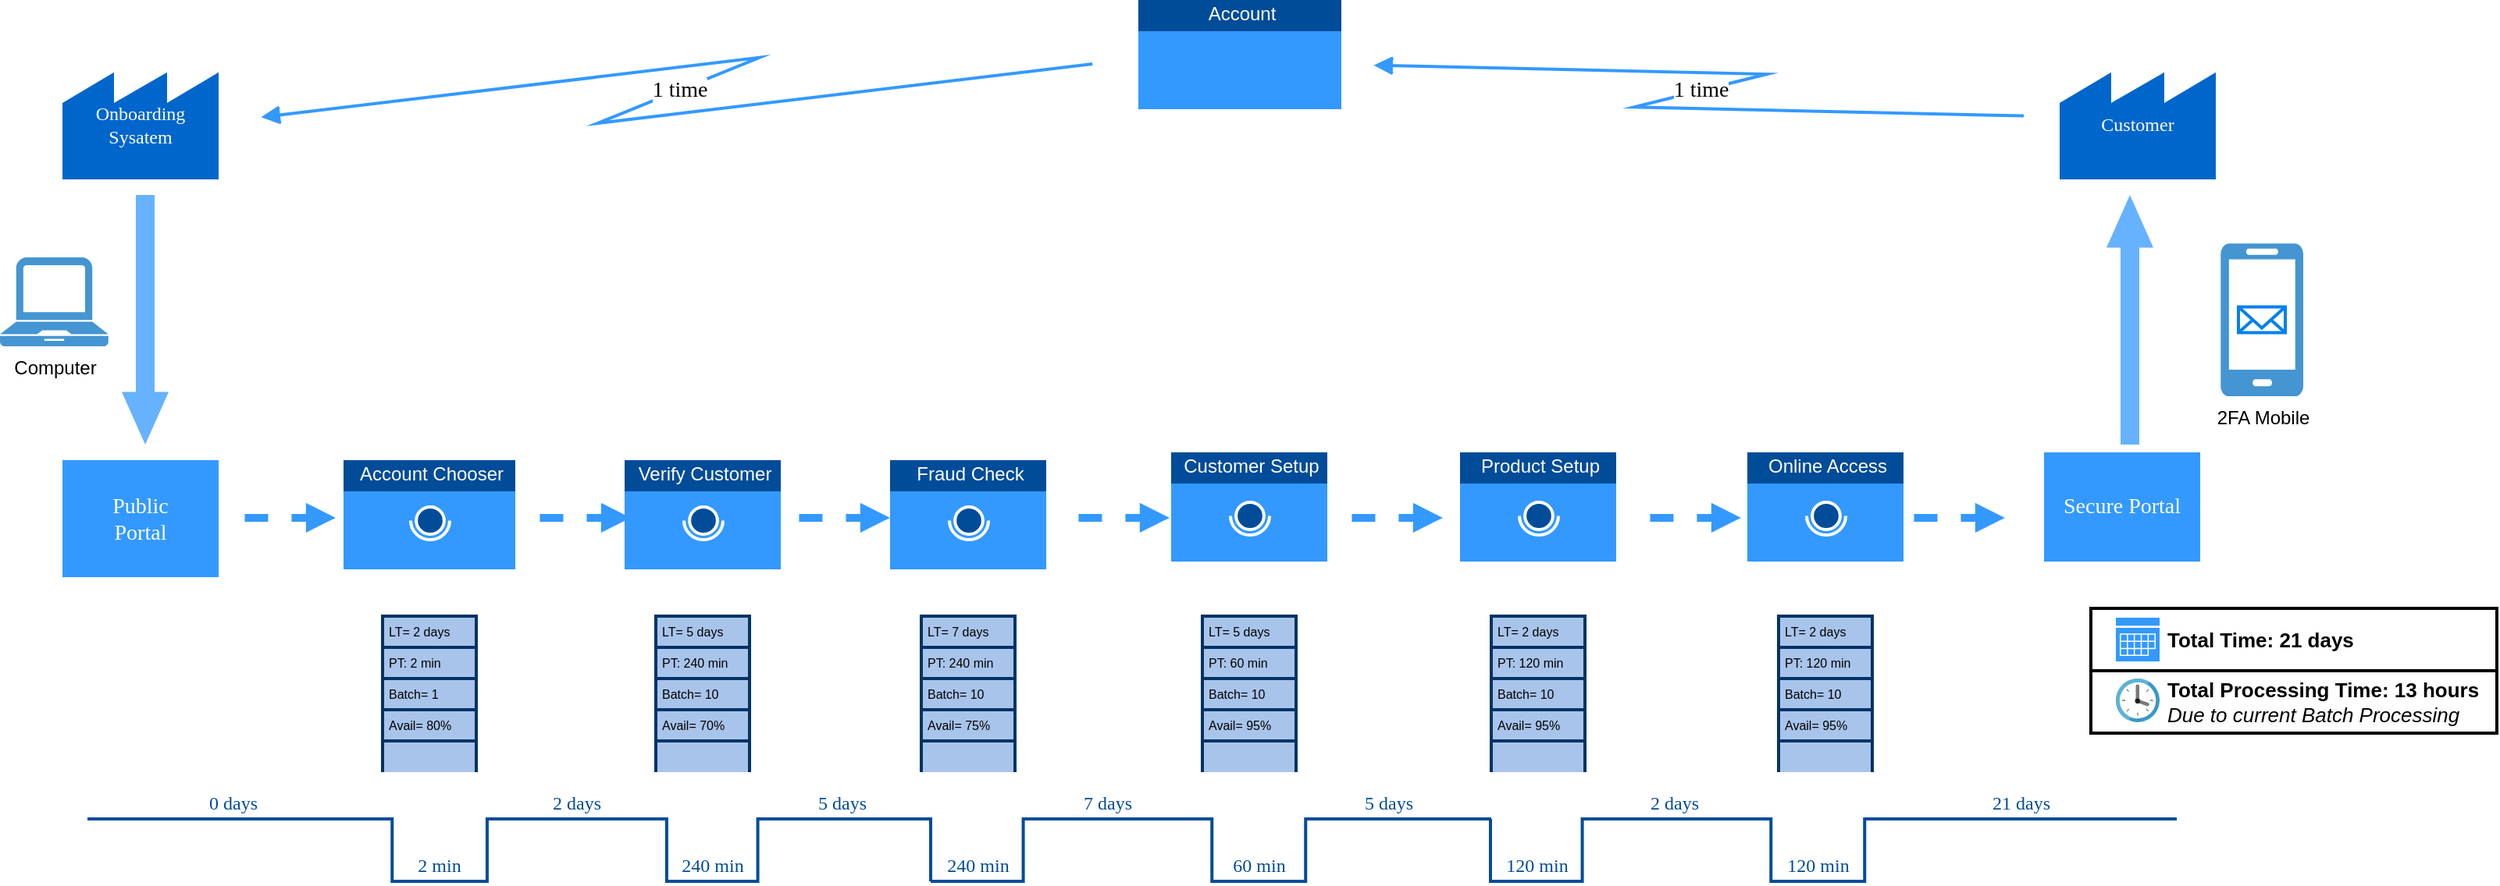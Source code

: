 <mxfile version="26.0.11">
  <diagram id="prtHgNgQTEPvFCAcTncT" name="Page-1">
    <mxGraphModel dx="1624" dy="1644" grid="1" gridSize="10" guides="1" tooltips="1" connect="1" arrows="1" fold="1" page="0" pageScale="1" pageWidth="827" pageHeight="1169" math="0" shadow="0">
      <root>
        <mxCell id="0" />
        <mxCell id="1" parent="0" />
        <mxCell id="fROJW_uFa1HICrX3GJMf-1" value="" style="strokeWidth=1;html=1;shape=mxgraph.lean_mapping.manufacturing_process;fontSize=12;verticalAlign=middle;html=1;align=center;whiteSpace=wrap;rounded=1;fillColor=#3399FF;strokeColor=none;fontColor=#FFFFFF;" vertex="1" parent="1">
          <mxGeometry x="839" y="-600" width="130" height="70" as="geometry" />
        </mxCell>
        <mxCell id="fROJW_uFa1HICrX3GJMf-2" value="Account" style="text;fontSize=12;spacingLeft=2;verticalAlign=top;html=1;align=center;spacingTop=-5;resizeWidth=1;fillColor=#004C99;fontColor=#FFFFFF;" vertex="1" parent="fROJW_uFa1HICrX3GJMf-1">
          <mxGeometry width="130" height="20" as="geometry" />
        </mxCell>
        <mxCell id="fROJW_uFa1HICrX3GJMf-3" value="Onboarding Sysatem" style="strokeWidth=2;html=1;shape=mxgraph.lean_mapping.outside_sources;whiteSpace=wrap;align=center;rounded=1;fillColor=#0066CC;fontFamily=Verdana;fontSize=12;fontColor=#FFFFFF;strokeColor=none;" vertex="1" parent="1">
          <mxGeometry x="150" y="-555" width="100" height="70" as="geometry" />
        </mxCell>
        <mxCell id="fROJW_uFa1HICrX3GJMf-4" value="Customer" style="strokeWidth=2;html=1;shape=mxgraph.lean_mapping.outside_sources;whiteSpace=wrap;align=center;rounded=1;fillColor=#0066CC;fontFamily=Verdana;fontSize=12;fontColor=#FFFFFF;strokeColor=none;" vertex="1" parent="1">
          <mxGeometry x="1429" y="-555" width="100" height="70" as="geometry" />
        </mxCell>
        <mxCell id="fROJW_uFa1HICrX3GJMf-5" value="" style="strokeWidth=2;html=1;shape=mxgraph.lean_mapping.manufacturing_process;fontSize=12;verticalAlign=middle;html=1;align=center;whiteSpace=wrap;rounded=1;fillColor=#3399FF;strokeColor=none;" vertex="1" parent="1">
          <mxGeometry x="330" y="-305" width="110" height="70" as="geometry" />
        </mxCell>
        <mxCell id="fROJW_uFa1HICrX3GJMf-6" value="Account Chooser" style="text;fontSize=12;spacingLeft=2;verticalAlign=top;html=1;align=center;spacingTop=-5;resizeWidth=1;fillColor=#004C99;strokeColor=none;fontColor=#FFFFFF;" vertex="1" parent="fROJW_uFa1HICrX3GJMf-5">
          <mxGeometry width="110.0" height="20" as="geometry" />
        </mxCell>
        <mxCell id="fROJW_uFa1HICrX3GJMf-7" value="" style="verticalLabelPosition=middle;html=1;verticalAlign=middle;strokeWidth=2;shape=mxgraph.lean_mapping.operator;rounded=1;fillColor=#004C99;fontFamily=Verdana;fontSize=12;fontColor=#FFFFFF;align=right;strokeColor=#FFFFFF;labelPosition=left;" vertex="1" parent="fROJW_uFa1HICrX3GJMf-5">
          <mxGeometry x="43" y="30" width="25" height="21" as="geometry" />
        </mxCell>
        <mxCell id="fROJW_uFa1HICrX3GJMf-8" value="" style="strokeWidth=2;html=1;shape=mxgraph.lean_mapping.manufacturing_process;fontSize=12;verticalAlign=middle;html=1;align=center;whiteSpace=wrap;rounded=1;fillColor=#3399FF;strokeColor=none;" vertex="1" parent="1">
          <mxGeometry x="510" y="-305" width="100" height="70" as="geometry" />
        </mxCell>
        <mxCell id="fROJW_uFa1HICrX3GJMf-9" value="Verify Customer" style="text;fontSize=12;spacingLeft=2;verticalAlign=top;html=1;align=center;spacingTop=-5;resizeWidth=1;fillColor=#004C99;strokeColor=none;fontColor=#FFFFFF;" vertex="1" parent="fROJW_uFa1HICrX3GJMf-8">
          <mxGeometry width="100" height="20" as="geometry" />
        </mxCell>
        <mxCell id="fROJW_uFa1HICrX3GJMf-10" value="" style="verticalLabelPosition=middle;html=1;verticalAlign=middle;strokeWidth=2;shape=mxgraph.lean_mapping.operator;rounded=1;fillColor=#004C99;fontFamily=Verdana;fontSize=12;fontColor=#FFFFFF;align=right;strokeColor=#FFFFFF;labelPosition=left;" vertex="1" parent="fROJW_uFa1HICrX3GJMf-8">
          <mxGeometry x="38" y="30" width="25" height="21" as="geometry" />
        </mxCell>
        <mxCell id="fROJW_uFa1HICrX3GJMf-11" value="" style="strokeWidth=2;html=1;shape=mxgraph.lean_mapping.manufacturing_process;fontSize=12;verticalAlign=middle;html=1;align=center;whiteSpace=wrap;rounded=1;fillColor=#3399FF;strokeColor=none;" vertex="1" parent="1">
          <mxGeometry x="680" y="-305" width="100" height="70" as="geometry" />
        </mxCell>
        <mxCell id="fROJW_uFa1HICrX3GJMf-12" value="Fraud Check" style="text;fontSize=12;spacingLeft=2;verticalAlign=top;html=1;align=center;spacingTop=-5;resizeWidth=1;fillColor=#004C99;strokeColor=none;fontColor=#FFFFFF;" vertex="1" parent="fROJW_uFa1HICrX3GJMf-11">
          <mxGeometry width="100" height="20" as="geometry" />
        </mxCell>
        <mxCell id="fROJW_uFa1HICrX3GJMf-13" value="" style="verticalLabelPosition=middle;html=1;verticalAlign=middle;strokeWidth=2;shape=mxgraph.lean_mapping.operator;rounded=1;fillColor=#004C99;fontFamily=Verdana;fontSize=12;fontColor=#FFFFFF;align=right;strokeColor=#FFFFFF;labelPosition=left;" vertex="1" parent="fROJW_uFa1HICrX3GJMf-11">
          <mxGeometry x="38" y="30" width="25" height="21" as="geometry" />
        </mxCell>
        <mxCell id="fROJW_uFa1HICrX3GJMf-14" value="" style="strokeWidth=2;html=1;shape=mxgraph.lean_mapping.manufacturing_process;fontSize=12;verticalAlign=middle;html=1;align=center;whiteSpace=wrap;rounded=1;fillColor=#3399FF;strokeColor=none;" vertex="1" parent="1">
          <mxGeometry x="860" y="-310" width="100" height="70" as="geometry" />
        </mxCell>
        <mxCell id="fROJW_uFa1HICrX3GJMf-15" value="Customer Setup" style="text;fontSize=12;spacingLeft=2;verticalAlign=top;html=1;align=center;spacingTop=-5;resizeWidth=1;fillColor=#004C99;strokeColor=none;fontColor=#FFFFFF;" vertex="1" parent="fROJW_uFa1HICrX3GJMf-14">
          <mxGeometry width="100" height="20" as="geometry" />
        </mxCell>
        <mxCell id="fROJW_uFa1HICrX3GJMf-16" value="" style="verticalLabelPosition=middle;html=1;verticalAlign=middle;strokeWidth=2;shape=mxgraph.lean_mapping.operator;rounded=1;fillColor=#004C99;fontFamily=Verdana;fontSize=12;fontColor=#FFFFFF;align=right;strokeColor=#FFFFFF;labelPosition=left;" vertex="1" parent="fROJW_uFa1HICrX3GJMf-14">
          <mxGeometry x="38" y="32" width="25" height="21" as="geometry" />
        </mxCell>
        <mxCell id="fROJW_uFa1HICrX3GJMf-17" value="" style="html=1;shadow=0;dashed=0;align=center;verticalAlign=middle;shape=mxgraph.arrows2.arrow;dy=0.6;dx=33.71;direction=south;notch=0;rounded=1;strokeColor=none;strokeWidth=2;fillColor=#66B2FF;fontFamily=Verdana;fontSize=14;fontColor=#000000;" vertex="1" parent="1">
          <mxGeometry x="188" y="-475" width="30" height="160" as="geometry" />
        </mxCell>
        <mxCell id="fROJW_uFa1HICrX3GJMf-18" value="&lt;div&gt;Public&lt;/div&gt;Portal" style="strokeWidth=2;html=1;shape=mxgraph.lean_mapping.schedule;whiteSpace=wrap;align=center;rounded=1;fillColor=#3399FF;fontFamily=Verdana;fontSize=14;fontColor=#FFFFFF;strokeColor=none;" vertex="1" parent="1">
          <mxGeometry x="150" y="-305" width="100" height="75" as="geometry" />
        </mxCell>
        <mxCell id="fROJW_uFa1HICrX3GJMf-19" value="Secure Portal" style="strokeWidth=2;html=1;shape=mxgraph.lean_mapping.schedule;whiteSpace=wrap;align=center;rounded=1;fillColor=#3399FF;fontFamily=Verdana;fontSize=14;fontColor=#FFFFFF;strokeColor=none;" vertex="1" parent="1">
          <mxGeometry x="1419" y="-310" width="100" height="70" as="geometry" />
        </mxCell>
        <mxCell id="fROJW_uFa1HICrX3GJMf-20" value="1 time" style="shape=mxgraph.lean_mapping.electronic_info_flow_edge;html=1;startSize=5;endSize=5;jettySize=auto;orthogonalLoop=1;strokeColor=#3399FF;strokeWidth=2;fontFamily=Verdana;fontSize=14;fontColor=#000000;" edge="1" parent="1" source="fROJW_uFa1HICrX3GJMf-1" target="fROJW_uFa1HICrX3GJMf-3">
          <mxGeometry width="100" height="100" relative="1" as="geometry">
            <mxPoint x="600" y="-525" as="sourcePoint" />
            <mxPoint x="310" y="-505" as="targetPoint" />
          </mxGeometry>
        </mxCell>
        <mxCell id="fROJW_uFa1HICrX3GJMf-21" value="1 time" style="shape=mxgraph.lean_mapping.electronic_info_flow_edge;html=1;startSize=5;endSize=5;jettySize=auto;orthogonalLoop=1;strokeColor=#3399FF;strokeWidth=2;fontFamily=Verdana;fontSize=14;fontColor=#000000;" edge="1" parent="1" source="fROJW_uFa1HICrX3GJMf-4" target="fROJW_uFa1HICrX3GJMf-1">
          <mxGeometry width="100" height="100" relative="1" as="geometry">
            <mxPoint x="1060" y="-535" as="sourcePoint" />
            <mxPoint x="760" y="-525" as="targetPoint" />
          </mxGeometry>
        </mxCell>
        <mxCell id="fROJW_uFa1HICrX3GJMf-22" value="" style="verticalLabelPosition=bottom;html=1;verticalAlign=top;strokeWidth=2;shape=mxgraph.lean_mapping.timeline2;dx1=0;dy1=0;dx2=195.125;dy2=0.97;dx3=255.958;dy3=0;dx4=370.958;dy4=0.866;dx5=429.292;dy5=0;dy6=1;rounded=1;fillColor=#0066CC;fontFamily=Verdana;fontSize=12;fontColor=#FFFFFF;align=center;strokeColor=#004C99;" vertex="1" parent="1">
          <mxGeometry x="166" y="-75" width="540" height="40" as="geometry" />
        </mxCell>
        <mxCell id="fROJW_uFa1HICrX3GJMf-27" value="" style="html=1;shadow=0;dashed=0;align=center;verticalAlign=middle;shape=mxgraph.arrows2.arrow;dy=0.6;dx=33.71;direction=south;notch=0;rounded=1;strokeColor=none;strokeWidth=2;fillColor=#66B2FF;fontFamily=Verdana;fontSize=14;fontColor=#000000;rotation=-180;" vertex="1" parent="1">
          <mxGeometry x="1459" y="-475" width="30" height="160" as="geometry" />
        </mxCell>
        <mxCell id="fROJW_uFa1HICrX3GJMf-29" value="" style="strokeWidth=2;html=1;shape=mxgraph.lean_mapping.data_box;html=1;rounded=1;fillColor=#A9C4EB;fontFamily=Verdana;fontSize=12;fontColor=#FFFFFF;align=center;strokeColor=#003366;" vertex="1" parent="1">
          <mxGeometry x="355" y="-205" width="60" height="100" as="geometry" />
        </mxCell>
        <mxCell id="fROJW_uFa1HICrX3GJMf-30" value="LT= 2 days" style="text;fontSize=8;spacingLeft=2;verticalAlign=middle;html=1;" vertex="1" parent="fROJW_uFa1HICrX3GJMf-29">
          <mxGeometry width="60" height="20" as="geometry" />
        </mxCell>
        <mxCell id="fROJW_uFa1HICrX3GJMf-31" value="PT: 2 min" style="text;fontSize=8;spacingLeft=2;verticalAlign=middle;html=1;" vertex="1" parent="fROJW_uFa1HICrX3GJMf-29">
          <mxGeometry y="20" width="60" height="20" as="geometry" />
        </mxCell>
        <mxCell id="fROJW_uFa1HICrX3GJMf-32" value="Batch= 1" style="text;fontSize=8;spacingLeft=2;verticalAlign=middle;html=1;" vertex="1" parent="fROJW_uFa1HICrX3GJMf-29">
          <mxGeometry y="40" width="60" height="20" as="geometry" />
        </mxCell>
        <mxCell id="fROJW_uFa1HICrX3GJMf-33" value="Avail= 80%" style="text;fontSize=8;spacingLeft=2;verticalAlign=middle;html=1;" vertex="1" parent="fROJW_uFa1HICrX3GJMf-29">
          <mxGeometry y="60" width="60" height="20" as="geometry" />
        </mxCell>
        <mxCell id="fROJW_uFa1HICrX3GJMf-34" value="" style="strokeWidth=2;html=1;shape=mxgraph.lean_mapping.data_box;html=1;rounded=1;fillColor=#A9C4EB;fontFamily=Verdana;fontSize=12;fontColor=#FFFFFF;align=center;strokeColor=#003366;" vertex="1" parent="1">
          <mxGeometry x="530" y="-205" width="60" height="100" as="geometry" />
        </mxCell>
        <mxCell id="fROJW_uFa1HICrX3GJMf-35" value="LT= 5 days" style="text;fontSize=8;spacingLeft=2;verticalAlign=middle;html=1;" vertex="1" parent="fROJW_uFa1HICrX3GJMf-34">
          <mxGeometry width="60" height="20" as="geometry" />
        </mxCell>
        <mxCell id="fROJW_uFa1HICrX3GJMf-36" value="PT: 240 min" style="text;fontSize=8;spacingLeft=2;verticalAlign=middle;html=1;" vertex="1" parent="fROJW_uFa1HICrX3GJMf-34">
          <mxGeometry y="20" width="60" height="20" as="geometry" />
        </mxCell>
        <mxCell id="fROJW_uFa1HICrX3GJMf-37" value="Batch= 10" style="text;fontSize=8;spacingLeft=2;verticalAlign=middle;html=1;" vertex="1" parent="fROJW_uFa1HICrX3GJMf-34">
          <mxGeometry y="40" width="60" height="20" as="geometry" />
        </mxCell>
        <mxCell id="fROJW_uFa1HICrX3GJMf-38" value="Avail= 70%" style="text;fontSize=8;spacingLeft=2;verticalAlign=middle;html=1;" vertex="1" parent="fROJW_uFa1HICrX3GJMf-34">
          <mxGeometry y="60" width="60" height="20" as="geometry" />
        </mxCell>
        <mxCell id="fROJW_uFa1HICrX3GJMf-39" value="" style="text;fontSize=8;spacingLeft=2;verticalAlign=middle;html=1;" vertex="1" parent="fROJW_uFa1HICrX3GJMf-34">
          <mxGeometry y="80" width="60" height="20" as="geometry" />
        </mxCell>
        <mxCell id="fROJW_uFa1HICrX3GJMf-40" value="" style="strokeWidth=2;html=1;shape=mxgraph.lean_mapping.data_box;html=1;rounded=1;fillColor=#A9C4EB;fontFamily=Verdana;fontSize=12;fontColor=#FFFFFF;align=center;strokeColor=#003366;" vertex="1" parent="1">
          <mxGeometry x="700" y="-205" width="60" height="100" as="geometry" />
        </mxCell>
        <mxCell id="fROJW_uFa1HICrX3GJMf-41" value="LT= 7 days" style="text;fontSize=8;spacingLeft=2;verticalAlign=middle;html=1;" vertex="1" parent="fROJW_uFa1HICrX3GJMf-40">
          <mxGeometry width="60" height="20" as="geometry" />
        </mxCell>
        <mxCell id="fROJW_uFa1HICrX3GJMf-42" value="PT: 240 min" style="text;fontSize=8;spacingLeft=2;verticalAlign=middle;html=1;" vertex="1" parent="fROJW_uFa1HICrX3GJMf-40">
          <mxGeometry y="20" width="60" height="20" as="geometry" />
        </mxCell>
        <mxCell id="fROJW_uFa1HICrX3GJMf-43" value="Batch= 10&amp;nbsp;" style="text;fontSize=8;spacingLeft=2;verticalAlign=middle;html=1;" vertex="1" parent="fROJW_uFa1HICrX3GJMf-40">
          <mxGeometry y="40" width="60" height="20" as="geometry" />
        </mxCell>
        <mxCell id="fROJW_uFa1HICrX3GJMf-44" value="Avail= 75%" style="text;fontSize=8;spacingLeft=2;verticalAlign=middle;html=1;" vertex="1" parent="fROJW_uFa1HICrX3GJMf-40">
          <mxGeometry y="60" width="60" height="20" as="geometry" />
        </mxCell>
        <mxCell id="fROJW_uFa1HICrX3GJMf-45" value="" style="text;fontSize=8;spacingLeft=2;verticalAlign=middle;html=1;" vertex="1" parent="fROJW_uFa1HICrX3GJMf-40">
          <mxGeometry y="80" width="60" height="20" as="geometry" />
        </mxCell>
        <mxCell id="fROJW_uFa1HICrX3GJMf-46" value="" style="strokeWidth=2;html=1;shape=mxgraph.lean_mapping.data_box;html=1;rounded=1;fillColor=#A9C4EB;fontFamily=Verdana;fontSize=12;fontColor=#FFFFFF;align=center;strokeColor=#003366;" vertex="1" parent="1">
          <mxGeometry x="880" y="-205" width="60" height="100" as="geometry" />
        </mxCell>
        <mxCell id="fROJW_uFa1HICrX3GJMf-47" value="LT= 5 days" style="text;fontSize=8;spacingLeft=2;verticalAlign=middle;html=1;" vertex="1" parent="fROJW_uFa1HICrX3GJMf-46">
          <mxGeometry width="60" height="20" as="geometry" />
        </mxCell>
        <mxCell id="fROJW_uFa1HICrX3GJMf-48" value="PT: 60 min" style="text;fontSize=8;spacingLeft=2;verticalAlign=middle;html=1;" vertex="1" parent="fROJW_uFa1HICrX3GJMf-46">
          <mxGeometry y="20" width="60" height="20" as="geometry" />
        </mxCell>
        <mxCell id="fROJW_uFa1HICrX3GJMf-49" value="Batch= 10&amp;nbsp;" style="text;fontSize=8;spacingLeft=2;verticalAlign=middle;html=1;" vertex="1" parent="fROJW_uFa1HICrX3GJMf-46">
          <mxGeometry y="40" width="60" height="20" as="geometry" />
        </mxCell>
        <mxCell id="fROJW_uFa1HICrX3GJMf-50" value="Avail= 95%" style="text;fontSize=8;spacingLeft=2;verticalAlign=middle;html=1;" vertex="1" parent="fROJW_uFa1HICrX3GJMf-46">
          <mxGeometry y="60" width="60" height="20" as="geometry" />
        </mxCell>
        <mxCell id="fROJW_uFa1HICrX3GJMf-51" value="" style="text;fontSize=8;spacingLeft=2;verticalAlign=middle;html=1;" vertex="1" parent="fROJW_uFa1HICrX3GJMf-46">
          <mxGeometry y="80" width="60" height="20" as="geometry" />
        </mxCell>
        <mxCell id="fROJW_uFa1HICrX3GJMf-52" value="" style="verticalLabelPosition=bottom;html=1;verticalAlign=top;strokeWidth=2;shape=mxgraph.lean_mapping.timeline2;dx1=0;dy1=0.991;dx2=59.292;dy2=0;dx3=180.125;dy3=0.845;dx4=240.125;dy4=0;dx5=269.292;dy5=0;dy6=0;rounded=1;fillColor=#0066CC;fontFamily=Verdana;fontSize=12;fontColor=#FFFFFF;align=center;strokeColor=#004C99;" vertex="1" parent="1">
          <mxGeometry x="1064" y="-75" width="440" height="40" as="geometry" />
        </mxCell>
        <mxCell id="fROJW_uFa1HICrX3GJMf-53" value="0 days" style="text;html=1;resizable=0;points=[];autosize=1;align=center;verticalAlign=top;spacingTop=-4;fontSize=12;fontFamily=Verdana;fontColor=#004C99;" vertex="1" parent="1">
          <mxGeometry x="230" y="-95" width="58" height="20" as="geometry" />
        </mxCell>
        <mxCell id="fROJW_uFa1HICrX3GJMf-54" value="2 min" style="text;html=1;resizable=0;points=[];autosize=1;align=center;verticalAlign=top;spacingTop=-4;fontSize=12;fontFamily=Verdana;fontColor=#004C99;" vertex="1" parent="1">
          <mxGeometry x="366" y="-55" width="50" height="20" as="geometry" />
        </mxCell>
        <mxCell id="fROJW_uFa1HICrX3GJMf-55" value="2 days" style="text;html=1;resizable=0;points=[];autosize=1;align=center;verticalAlign=top;spacingTop=-4;fontSize=12;fontFamily=Verdana;fontColor=#004C99;" vertex="1" parent="1">
          <mxGeometry x="450" y="-95" width="58" height="20" as="geometry" />
        </mxCell>
        <mxCell id="fROJW_uFa1HICrX3GJMf-56" value="240 min" style="text;html=1;resizable=0;points=[];autosize=1;align=center;verticalAlign=top;spacingTop=-4;fontSize=12;fontFamily=Verdana;fontColor=#004C99;" vertex="1" parent="1">
          <mxGeometry x="532" y="-55" width="68" height="20" as="geometry" />
        </mxCell>
        <mxCell id="fROJW_uFa1HICrX3GJMf-57" value="5 days" style="text;html=1;resizable=0;points=[];autosize=1;align=center;verticalAlign=top;spacingTop=-4;fontSize=12;fontFamily=Verdana;fontColor=#004C99;" vertex="1" parent="1">
          <mxGeometry x="620" y="-95" width="58" height="20" as="geometry" />
        </mxCell>
        <mxCell id="fROJW_uFa1HICrX3GJMf-58" value="120 min" style="text;html=1;resizable=0;points=[];autosize=1;align=center;verticalAlign=top;spacingTop=-4;fontSize=12;fontFamily=Verdana;fontColor=#004C99;" vertex="1" parent="1">
          <mxGeometry x="1060" y="-55" width="68" height="20" as="geometry" />
        </mxCell>
        <mxCell id="fROJW_uFa1HICrX3GJMf-59" value="2 days" style="text;html=1;resizable=0;points=[];autosize=1;align=center;verticalAlign=top;spacingTop=-4;fontSize=12;fontFamily=Verdana;fontColor=#004C99;" vertex="1" parent="1">
          <mxGeometry x="1153" y="-95" width="58" height="20" as="geometry" />
        </mxCell>
        <mxCell id="fROJW_uFa1HICrX3GJMf-60" value="120 min" style="text;html=1;resizable=0;points=[];autosize=1;align=center;verticalAlign=top;spacingTop=-4;fontSize=12;fontFamily=Verdana;fontColor=#004C99;" vertex="1" parent="1">
          <mxGeometry x="1240" y="-55" width="68" height="20" as="geometry" />
        </mxCell>
        <mxCell id="fROJW_uFa1HICrX3GJMf-61" value="21 days" style="text;html=1;resizable=0;points=[];autosize=1;align=center;verticalAlign=top;spacingTop=-4;fontSize=12;fontFamily=Verdana;fontColor=#004C99;" vertex="1" parent="1">
          <mxGeometry x="1369" y="-95" width="70" height="20" as="geometry" />
        </mxCell>
        <mxCell id="fROJW_uFa1HICrX3GJMf-62" value="" style="strokeWidth=2;html=1;shape=mxgraph.lean_mapping.manufacturing_process;fontSize=12;verticalAlign=middle;html=1;align=center;whiteSpace=wrap;rounded=1;fillColor=#3399FF;strokeColor=none;" vertex="1" parent="1">
          <mxGeometry x="1045" y="-310" width="100" height="70" as="geometry" />
        </mxCell>
        <mxCell id="fROJW_uFa1HICrX3GJMf-63" value="Product Setup" style="text;fontSize=12;spacingLeft=2;verticalAlign=top;html=1;align=center;spacingTop=-5;resizeWidth=1;fillColor=#004C99;strokeColor=none;fontColor=#FFFFFF;" vertex="1" parent="fROJW_uFa1HICrX3GJMf-62">
          <mxGeometry width="100" height="20" as="geometry" />
        </mxCell>
        <mxCell id="fROJW_uFa1HICrX3GJMf-64" value="" style="verticalLabelPosition=middle;html=1;verticalAlign=middle;strokeWidth=2;shape=mxgraph.lean_mapping.operator;rounded=1;fillColor=#004C99;fontFamily=Verdana;fontSize=12;fontColor=#FFFFFF;align=right;strokeColor=#FFFFFF;labelPosition=left;" vertex="1" parent="fROJW_uFa1HICrX3GJMf-62">
          <mxGeometry x="38" y="32" width="25" height="21" as="geometry" />
        </mxCell>
        <mxCell id="fROJW_uFa1HICrX3GJMf-66" value="" style="strokeWidth=2;html=1;shape=mxgraph.lean_mapping.data_box;html=1;rounded=1;fillColor=#A9C4EB;fontFamily=Verdana;fontSize=12;fontColor=#FFFFFF;align=center;strokeColor=#003366;" vertex="1" parent="1">
          <mxGeometry x="1065" y="-205" width="60" height="100" as="geometry" />
        </mxCell>
        <mxCell id="fROJW_uFa1HICrX3GJMf-67" value="LT= 2 days" style="text;fontSize=8;spacingLeft=2;verticalAlign=middle;html=1;" vertex="1" parent="fROJW_uFa1HICrX3GJMf-66">
          <mxGeometry width="60" height="20" as="geometry" />
        </mxCell>
        <mxCell id="fROJW_uFa1HICrX3GJMf-68" value="PT: 120 min" style="text;fontSize=8;spacingLeft=2;verticalAlign=middle;html=1;" vertex="1" parent="fROJW_uFa1HICrX3GJMf-66">
          <mxGeometry y="20" width="60" height="20" as="geometry" />
        </mxCell>
        <mxCell id="fROJW_uFa1HICrX3GJMf-69" value="Batch= 10&amp;nbsp;" style="text;fontSize=8;spacingLeft=2;verticalAlign=middle;html=1;" vertex="1" parent="fROJW_uFa1HICrX3GJMf-66">
          <mxGeometry y="40" width="60" height="20" as="geometry" />
        </mxCell>
        <mxCell id="fROJW_uFa1HICrX3GJMf-70" value="Avail= 95%" style="text;fontSize=8;spacingLeft=2;verticalAlign=middle;html=1;" vertex="1" parent="fROJW_uFa1HICrX3GJMf-66">
          <mxGeometry y="60" width="60" height="20" as="geometry" />
        </mxCell>
        <mxCell id="fROJW_uFa1HICrX3GJMf-71" value="" style="text;fontSize=8;spacingLeft=2;verticalAlign=middle;html=1;" vertex="1" parent="fROJW_uFa1HICrX3GJMf-66">
          <mxGeometry y="80" width="60" height="20" as="geometry" />
        </mxCell>
        <mxCell id="fROJW_uFa1HICrX3GJMf-72" value="" style="strokeWidth=2;html=1;shape=mxgraph.lean_mapping.manufacturing_process;fontSize=12;verticalAlign=middle;html=1;align=center;whiteSpace=wrap;rounded=1;fillColor=#3399FF;strokeColor=none;" vertex="1" parent="1">
          <mxGeometry x="1229" y="-310" width="100" height="70" as="geometry" />
        </mxCell>
        <mxCell id="fROJW_uFa1HICrX3GJMf-73" value="Online Access" style="text;fontSize=12;spacingLeft=2;verticalAlign=top;html=1;align=center;spacingTop=-5;resizeWidth=1;fillColor=#004C99;strokeColor=none;fontColor=#FFFFFF;" vertex="1" parent="fROJW_uFa1HICrX3GJMf-72">
          <mxGeometry width="100" height="20" as="geometry" />
        </mxCell>
        <mxCell id="fROJW_uFa1HICrX3GJMf-74" value="" style="verticalLabelPosition=middle;html=1;verticalAlign=middle;strokeWidth=2;shape=mxgraph.lean_mapping.operator;rounded=1;fillColor=#004C99;fontFamily=Verdana;fontSize=12;fontColor=#FFFFFF;align=right;strokeColor=#FFFFFF;labelPosition=left;" vertex="1" parent="fROJW_uFa1HICrX3GJMf-72">
          <mxGeometry x="38" y="32" width="25" height="21" as="geometry" />
        </mxCell>
        <mxCell id="fROJW_uFa1HICrX3GJMf-76" value="" style="strokeWidth=2;html=1;shape=mxgraph.lean_mapping.data_box;html=1;rounded=1;fillColor=#A9C4EB;fontFamily=Verdana;fontSize=12;fontColor=#FFFFFF;align=center;strokeColor=#003366;" vertex="1" parent="1">
          <mxGeometry x="1249" y="-205" width="60" height="100" as="geometry" />
        </mxCell>
        <mxCell id="fROJW_uFa1HICrX3GJMf-77" value="LT= 2 days" style="text;fontSize=8;spacingLeft=2;verticalAlign=middle;html=1;" vertex="1" parent="fROJW_uFa1HICrX3GJMf-76">
          <mxGeometry width="60" height="20" as="geometry" />
        </mxCell>
        <mxCell id="fROJW_uFa1HICrX3GJMf-78" value="PT: 120 min" style="text;fontSize=8;spacingLeft=2;verticalAlign=middle;html=1;" vertex="1" parent="fROJW_uFa1HICrX3GJMf-76">
          <mxGeometry y="20" width="60" height="20" as="geometry" />
        </mxCell>
        <mxCell id="fROJW_uFa1HICrX3GJMf-79" value="Batch= 10" style="text;fontSize=8;spacingLeft=2;verticalAlign=middle;html=1;" vertex="1" parent="fROJW_uFa1HICrX3GJMf-76">
          <mxGeometry y="40" width="60" height="20" as="geometry" />
        </mxCell>
        <mxCell id="fROJW_uFa1HICrX3GJMf-80" value="Avail= 95%" style="text;fontSize=8;spacingLeft=2;verticalAlign=middle;html=1;" vertex="1" parent="fROJW_uFa1HICrX3GJMf-76">
          <mxGeometry y="60" width="60" height="20" as="geometry" />
        </mxCell>
        <mxCell id="fROJW_uFa1HICrX3GJMf-81" value="" style="text;fontSize=8;spacingLeft=2;verticalAlign=middle;html=1;" vertex="1" parent="fROJW_uFa1HICrX3GJMf-76">
          <mxGeometry y="80" width="60" height="20" as="geometry" />
        </mxCell>
        <mxCell id="fROJW_uFa1HICrX3GJMf-82" value="" style="verticalLabelPosition=bottom;html=1;verticalAlign=top;strokeWidth=2;shape=mxgraph.lean_mapping.timeline2;dx1=0;dy1=0.991;dx2=59.292;dy2=0;dx3=180.125;dy3=0.845;dx4=240.125;dy4=0;dx5=269.292;dy5=0;dy6=0;rounded=1;fillColor=#0066CC;fontFamily=Verdana;fontSize=12;fontColor=#FFFFFF;align=center;strokeColor=#004C99;" vertex="1" parent="1">
          <mxGeometry x="706" y="-75" width="359" height="40" as="geometry" />
        </mxCell>
        <mxCell id="fROJW_uFa1HICrX3GJMf-83" value="7 days" style="text;html=1;resizable=0;points=[];autosize=1;align=center;verticalAlign=top;spacingTop=-4;fontSize=12;fontFamily=Verdana;fontColor=#004C99;" vertex="1" parent="1">
          <mxGeometry x="790" y="-95" width="58" height="20" as="geometry" />
        </mxCell>
        <mxCell id="fROJW_uFa1HICrX3GJMf-84" value="240 min" style="text;html=1;resizable=0;points=[];autosize=1;align=center;verticalAlign=top;spacingTop=-4;fontSize=12;fontFamily=Verdana;fontColor=#004C99;" vertex="1" parent="1">
          <mxGeometry x="702" y="-55" width="68" height="20" as="geometry" />
        </mxCell>
        <mxCell id="fROJW_uFa1HICrX3GJMf-85" value="5 days" style="text;html=1;resizable=0;points=[];autosize=1;align=center;verticalAlign=top;spacingTop=-4;fontSize=12;fontFamily=Verdana;fontColor=#004C99;" vertex="1" parent="1">
          <mxGeometry x="970" y="-95" width="58" height="20" as="geometry" />
        </mxCell>
        <mxCell id="fROJW_uFa1HICrX3GJMf-86" value="60 min" style="text;html=1;resizable=0;points=[];autosize=1;align=center;verticalAlign=top;spacingTop=-4;fontSize=12;fontFamily=Verdana;fontColor=#004C99;" vertex="1" parent="1">
          <mxGeometry x="886" y="-55" width="60" height="20" as="geometry" />
        </mxCell>
        <mxCell id="fROJW_uFa1HICrX3GJMf-87" value="" style="line;strokeWidth=2;rotatable=0;dashed=0;labelPosition=right;align=left;verticalAlign=middle;spacingTop=0;spacingLeft=6;points=[];portConstraint=eastwest;direction=south;fillColor=light-dark(#ffffff, #ededed);strokeColor=light-dark(#004c99, #ededed);" vertex="1" parent="1">
          <mxGeometry x="1057" y="-75" width="15" height="41" as="geometry" />
        </mxCell>
        <mxCell id="fROJW_uFa1HICrX3GJMf-88" value="Computer" style="pointerEvents=1;shadow=0;dashed=0;html=1;strokeColor=none;fillColor=#4495D1;labelPosition=center;verticalLabelPosition=bottom;verticalAlign=top;align=center;outlineConnect=0;shape=mxgraph.veeam.laptop;" vertex="1" parent="1">
          <mxGeometry x="110" y="-435" width="69.4" height="57" as="geometry" />
        </mxCell>
        <mxCell id="fROJW_uFa1HICrX3GJMf-89" value="2FA Mobile" style="verticalLabelPosition=bottom;html=1;verticalAlign=top;align=center;strokeColor=none;fillColor=#4495D1;shape=mxgraph.azure.mobile;pointerEvents=1;" vertex="1" parent="1">
          <mxGeometry x="1532" y="-444" width="53" height="98" as="geometry" />
        </mxCell>
        <mxCell id="fROJW_uFa1HICrX3GJMf-90" value="" style="html=1;verticalLabelPosition=bottom;align=center;labelBackgroundColor=#ffffff;verticalAlign=top;strokeWidth=2;strokeColor=#0080F0;shadow=0;dashed=0;shape=mxgraph.ios7.icons.mail;" vertex="1" parent="1">
          <mxGeometry x="1543.5" y="-403.25" width="30" height="16.5" as="geometry" />
        </mxCell>
        <mxCell id="fROJW_uFa1HICrX3GJMf-91" value="" style="group" vertex="1" connectable="0" parent="1">
          <mxGeometry x="1449" y="-210" width="260" height="80" as="geometry" />
        </mxCell>
        <mxCell id="fROJW_uFa1HICrX3GJMf-92" value="&lt;span style=&quot;text-wrap-mode: nowrap;&quot;&gt;&lt;span style=&quot;white-space: pre;&quot;&gt;&#x9;&lt;/span&gt;&amp;nbsp; &amp;nbsp; &amp;nbsp;Total Processing Time: 13 hours&lt;/span&gt;&lt;div style=&quot;&quot;&gt;&lt;span style=&quot;text-wrap-mode: nowrap; font-weight: normal;&quot;&gt;&lt;i&gt;&lt;span style=&quot;white-space: pre;&quot;&gt;&#x9;&lt;/span&gt;&amp;nbsp; &amp;nbsp; &amp;nbsp;Due to current Batch Processing&lt;/i&gt;&lt;/span&gt;&lt;/div&gt;" style="rounded=0;whiteSpace=wrap;html=1;strokeWidth=2;fontSize=13;fontStyle=1;align=left;" vertex="1" parent="fROJW_uFa1HICrX3GJMf-91">
          <mxGeometry y="40" width="260" height="40" as="geometry" />
        </mxCell>
        <mxCell id="fROJW_uFa1HICrX3GJMf-93" value="&lt;span style=&quot;text-wrap-mode: nowrap;&quot;&gt;&lt;b&gt;&lt;span style=&quot;white-space: pre;&quot;&gt;&#x9;&lt;/span&gt;&amp;nbsp; &amp;nbsp; &amp;nbsp;Total Time: 21 days&lt;/b&gt;&lt;/span&gt;" style="rounded=0;whiteSpace=wrap;html=1;strokeWidth=2;fontSize=13;fontStyle=0;align=left;" vertex="1" parent="fROJW_uFa1HICrX3GJMf-91">
          <mxGeometry width="260" height="40" as="geometry" />
        </mxCell>
        <mxCell id="fROJW_uFa1HICrX3GJMf-94" value="" style="image;sketch=0;aspect=fixed;html=1;points=[];align=center;fontSize=12;image=img/lib/mscae/Clock.svg;" vertex="1" parent="fROJW_uFa1HICrX3GJMf-91">
          <mxGeometry x="16" y="45" width="28" height="28" as="geometry" />
        </mxCell>
        <mxCell id="fROJW_uFa1HICrX3GJMf-95" value="" style="sketch=0;pointerEvents=1;shadow=0;dashed=0;html=1;strokeColor=none;fillColor=#3399FF;labelPosition=center;verticalLabelPosition=bottom;verticalAlign=top;align=center;outlineConnect=0;shape=mxgraph.veeam2.calendar;" vertex="1" parent="fROJW_uFa1HICrX3GJMf-91">
          <mxGeometry x="16" y="6" width="28.0" height="28.0" as="geometry" />
        </mxCell>
        <mxCell id="fROJW_uFa1HICrX3GJMf-98" value="" style="endArrow=block;html=1;rounded=0;flowAnimation=1;dashed=1;strokeWidth=5;strokeColor=#3399FF;endFill=1;" edge="1" parent="1">
          <mxGeometry width="50" height="50" relative="1" as="geometry">
            <mxPoint x="255" y="-268.06" as="sourcePoint" />
            <mxPoint x="325" y="-268.06" as="targetPoint" />
          </mxGeometry>
        </mxCell>
        <mxCell id="fROJW_uFa1HICrX3GJMf-99" value="" style="endArrow=block;html=1;rounded=0;flowAnimation=1;dashed=1;strokeWidth=5;strokeColor=#3399FF;endFill=1;" edge="1" parent="1">
          <mxGeometry width="50" height="50" relative="1" as="geometry">
            <mxPoint x="444" y="-268.06" as="sourcePoint" />
            <mxPoint x="514" y="-268.06" as="targetPoint" />
          </mxGeometry>
        </mxCell>
        <mxCell id="fROJW_uFa1HICrX3GJMf-100" value="" style="endArrow=block;html=1;rounded=0;flowAnimation=1;dashed=1;strokeWidth=5;strokeColor=#3399FF;endFill=1;" edge="1" parent="1">
          <mxGeometry width="50" height="50" relative="1" as="geometry">
            <mxPoint x="610" y="-268.06" as="sourcePoint" />
            <mxPoint x="680" y="-268.06" as="targetPoint" />
          </mxGeometry>
        </mxCell>
        <mxCell id="fROJW_uFa1HICrX3GJMf-101" value="" style="endArrow=block;html=1;rounded=0;flowAnimation=1;dashed=1;strokeWidth=5;strokeColor=#3399FF;endFill=1;" edge="1" parent="1">
          <mxGeometry width="50" height="50" relative="1" as="geometry">
            <mxPoint x="789" y="-268.06" as="sourcePoint" />
            <mxPoint x="859" y="-268.06" as="targetPoint" />
          </mxGeometry>
        </mxCell>
        <mxCell id="fROJW_uFa1HICrX3GJMf-102" value="" style="endArrow=block;html=1;rounded=0;flowAnimation=1;dashed=1;strokeWidth=5;strokeColor=#3399FF;endFill=1;" edge="1" parent="1">
          <mxGeometry width="50" height="50" relative="1" as="geometry">
            <mxPoint x="964" y="-268.06" as="sourcePoint" />
            <mxPoint x="1034" y="-268.06" as="targetPoint" />
          </mxGeometry>
        </mxCell>
        <mxCell id="fROJW_uFa1HICrX3GJMf-103" value="" style="endArrow=block;html=1;rounded=0;flowAnimation=1;dashed=1;strokeWidth=5;strokeColor=#3399FF;endFill=1;" edge="1" parent="1">
          <mxGeometry width="50" height="50" relative="1" as="geometry">
            <mxPoint x="1155" y="-268.06" as="sourcePoint" />
            <mxPoint x="1225" y="-268.06" as="targetPoint" />
          </mxGeometry>
        </mxCell>
        <mxCell id="fROJW_uFa1HICrX3GJMf-104" value="" style="endArrow=block;html=1;rounded=0;flowAnimation=1;dashed=1;strokeWidth=5;strokeColor=#3399FF;endFill=1;" edge="1" parent="1">
          <mxGeometry width="50" height="50" relative="1" as="geometry">
            <mxPoint x="1324" y="-268.06" as="sourcePoint" />
            <mxPoint x="1394" y="-268.06" as="targetPoint" />
          </mxGeometry>
        </mxCell>
      </root>
    </mxGraphModel>
  </diagram>
</mxfile>

